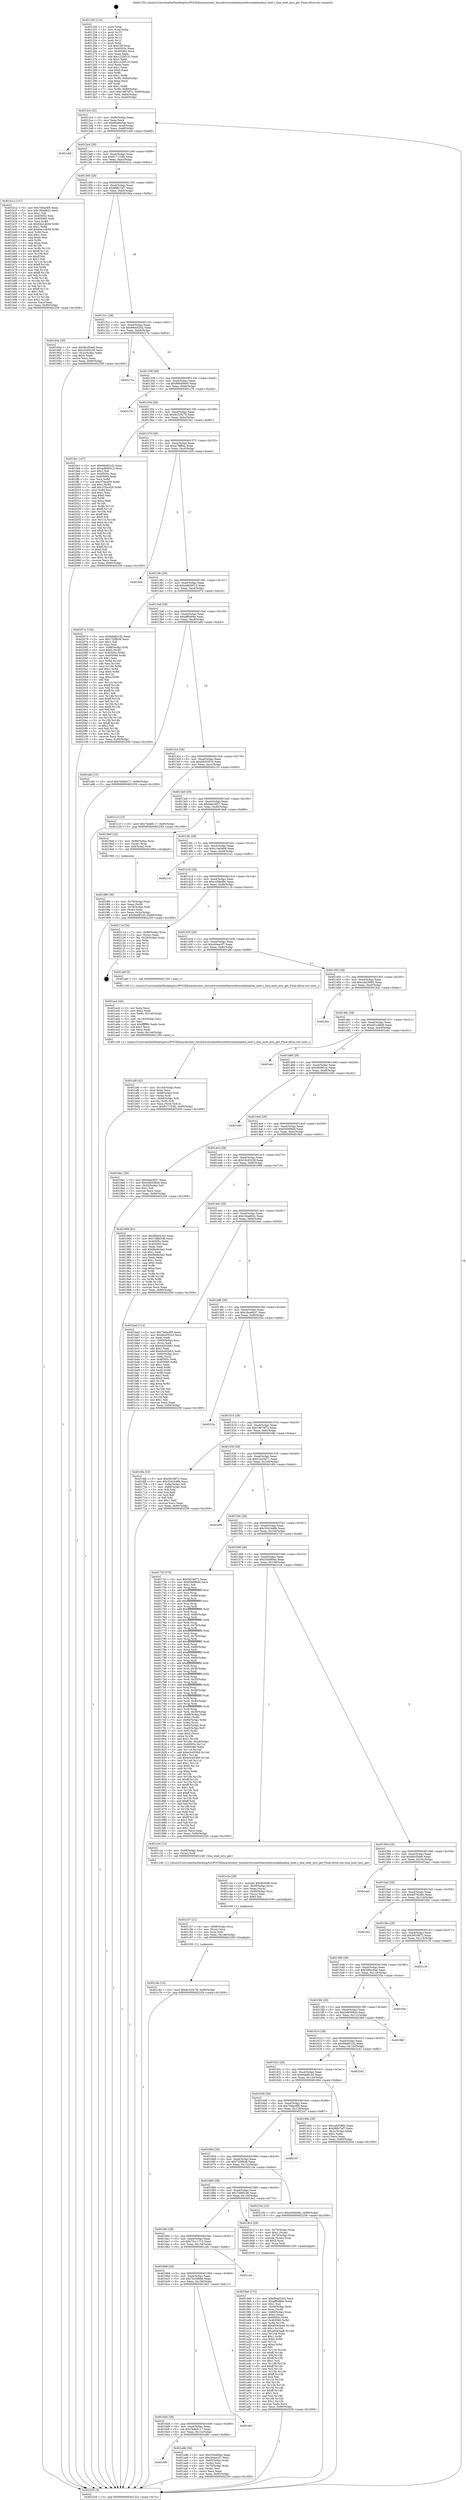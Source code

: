 digraph "0x401250" {
  label = "0x401250 (/mnt/c/Users/mathe/Desktop/tcc/POCII/binaries/extr_linuxdriversnetethernetbrocadebnabna_enet.c_bna_enet_mtu_get_Final-ollvm.out::main(0))"
  labelloc = "t"
  node[shape=record]

  Entry [label="",width=0.3,height=0.3,shape=circle,fillcolor=black,style=filled]
  "0x4012c4" [label="{
     0x4012c4 [32]\l
     | [instrs]\l
     &nbsp;&nbsp;0x4012c4 \<+6\>: mov -0x90(%rbp),%eax\l
     &nbsp;&nbsp;0x4012ca \<+2\>: mov %eax,%ecx\l
     &nbsp;&nbsp;0x4012cc \<+6\>: sub $0x84a845ab,%ecx\l
     &nbsp;&nbsp;0x4012d2 \<+6\>: mov %eax,-0xa4(%rbp)\l
     &nbsp;&nbsp;0x4012d8 \<+6\>: mov %ecx,-0xa8(%rbp)\l
     &nbsp;&nbsp;0x4012de \<+6\>: je 0000000000401cb8 \<main+0xa68\>\l
  }"]
  "0x401cb8" [label="{
     0x401cb8\l
  }", style=dashed]
  "0x4012e4" [label="{
     0x4012e4 [28]\l
     | [instrs]\l
     &nbsp;&nbsp;0x4012e4 \<+5\>: jmp 00000000004012e9 \<main+0x99\>\l
     &nbsp;&nbsp;0x4012e9 \<+6\>: mov -0xa4(%rbp),%eax\l
     &nbsp;&nbsp;0x4012ef \<+5\>: sub $0x917153f2,%eax\l
     &nbsp;&nbsp;0x4012f4 \<+6\>: mov %eax,-0xac(%rbp)\l
     &nbsp;&nbsp;0x4012fa \<+6\>: je 0000000000401b1a \<main+0x8ca\>\l
  }"]
  Exit [label="",width=0.3,height=0.3,shape=circle,fillcolor=black,style=filled,peripheries=2]
  "0x401b1a" [label="{
     0x401b1a [147]\l
     | [instrs]\l
     &nbsp;&nbsp;0x401b1a \<+5\>: mov $0x70dac6f5,%eax\l
     &nbsp;&nbsp;0x401b1f \<+5\>: mov $0x16ba862c,%ecx\l
     &nbsp;&nbsp;0x401b24 \<+2\>: mov $0x1,%dl\l
     &nbsp;&nbsp;0x401b26 \<+7\>: mov 0x40505c,%esi\l
     &nbsp;&nbsp;0x401b2d \<+7\>: mov 0x405060,%edi\l
     &nbsp;&nbsp;0x401b34 \<+3\>: mov %esi,%r8d\l
     &nbsp;&nbsp;0x401b37 \<+7\>: sub $0x64e1db58,%r8d\l
     &nbsp;&nbsp;0x401b3e \<+4\>: sub $0x1,%r8d\l
     &nbsp;&nbsp;0x401b42 \<+7\>: add $0x64e1db58,%r8d\l
     &nbsp;&nbsp;0x401b49 \<+4\>: imul %r8d,%esi\l
     &nbsp;&nbsp;0x401b4d \<+3\>: and $0x1,%esi\l
     &nbsp;&nbsp;0x401b50 \<+3\>: cmp $0x0,%esi\l
     &nbsp;&nbsp;0x401b53 \<+4\>: sete %r9b\l
     &nbsp;&nbsp;0x401b57 \<+3\>: cmp $0xa,%edi\l
     &nbsp;&nbsp;0x401b5a \<+4\>: setl %r10b\l
     &nbsp;&nbsp;0x401b5e \<+3\>: mov %r9b,%r11b\l
     &nbsp;&nbsp;0x401b61 \<+4\>: xor $0xff,%r11b\l
     &nbsp;&nbsp;0x401b65 \<+3\>: mov %r10b,%bl\l
     &nbsp;&nbsp;0x401b68 \<+3\>: xor $0xff,%bl\l
     &nbsp;&nbsp;0x401b6b \<+3\>: xor $0x1,%dl\l
     &nbsp;&nbsp;0x401b6e \<+3\>: mov %r11b,%r14b\l
     &nbsp;&nbsp;0x401b71 \<+4\>: and $0xff,%r14b\l
     &nbsp;&nbsp;0x401b75 \<+3\>: and %dl,%r9b\l
     &nbsp;&nbsp;0x401b78 \<+3\>: mov %bl,%r15b\l
     &nbsp;&nbsp;0x401b7b \<+4\>: and $0xff,%r15b\l
     &nbsp;&nbsp;0x401b7f \<+3\>: and %dl,%r10b\l
     &nbsp;&nbsp;0x401b82 \<+3\>: or %r9b,%r14b\l
     &nbsp;&nbsp;0x401b85 \<+3\>: or %r10b,%r15b\l
     &nbsp;&nbsp;0x401b88 \<+3\>: xor %r15b,%r14b\l
     &nbsp;&nbsp;0x401b8b \<+3\>: or %bl,%r11b\l
     &nbsp;&nbsp;0x401b8e \<+4\>: xor $0xff,%r11b\l
     &nbsp;&nbsp;0x401b92 \<+3\>: or $0x1,%dl\l
     &nbsp;&nbsp;0x401b95 \<+3\>: and %dl,%r11b\l
     &nbsp;&nbsp;0x401b98 \<+3\>: or %r11b,%r14b\l
     &nbsp;&nbsp;0x401b9b \<+4\>: test $0x1,%r14b\l
     &nbsp;&nbsp;0x401b9f \<+3\>: cmovne %ecx,%eax\l
     &nbsp;&nbsp;0x401ba2 \<+6\>: mov %eax,-0x90(%rbp)\l
     &nbsp;&nbsp;0x401ba8 \<+5\>: jmp 0000000000402259 \<main+0x1009\>\l
  }"]
  "0x401300" [label="{
     0x401300 [28]\l
     | [instrs]\l
     &nbsp;&nbsp;0x401300 \<+5\>: jmp 0000000000401305 \<main+0xb5\>\l
     &nbsp;&nbsp;0x401305 \<+6\>: mov -0xa4(%rbp),%eax\l
     &nbsp;&nbsp;0x40130b \<+5\>: sub $0x988c7af7,%eax\l
     &nbsp;&nbsp;0x401310 \<+6\>: mov %eax,-0xb0(%rbp)\l
     &nbsp;&nbsp;0x401316 \<+6\>: je 000000000040194a \<main+0x6fa\>\l
  }"]
  "0x401c6c" [label="{
     0x401c6c [15]\l
     | [instrs]\l
     &nbsp;&nbsp;0x401c6c \<+10\>: movl $0x9c325c76,-0x90(%rbp)\l
     &nbsp;&nbsp;0x401c76 \<+5\>: jmp 0000000000402259 \<main+0x1009\>\l
  }"]
  "0x40194a" [label="{
     0x40194a [30]\l
     | [instrs]\l
     &nbsp;&nbsp;0x40194a \<+5\>: mov $0x46cf5de6,%eax\l
     &nbsp;&nbsp;0x40194f \<+5\>: mov $0x10c65c39,%ecx\l
     &nbsp;&nbsp;0x401954 \<+3\>: mov -0x2c(%rbp),%edx\l
     &nbsp;&nbsp;0x401957 \<+3\>: cmp $0x0,%edx\l
     &nbsp;&nbsp;0x40195a \<+3\>: cmove %ecx,%eax\l
     &nbsp;&nbsp;0x40195d \<+6\>: mov %eax,-0x90(%rbp)\l
     &nbsp;&nbsp;0x401963 \<+5\>: jmp 0000000000402259 \<main+0x1009\>\l
  }"]
  "0x40131c" [label="{
     0x40131c [28]\l
     | [instrs]\l
     &nbsp;&nbsp;0x40131c \<+5\>: jmp 0000000000401321 \<main+0xd1\>\l
     &nbsp;&nbsp;0x401321 \<+6\>: mov -0xa4(%rbp),%eax\l
     &nbsp;&nbsp;0x401327 \<+5\>: sub $0x99ab5202,%eax\l
     &nbsp;&nbsp;0x40132c \<+6\>: mov %eax,-0xb4(%rbp)\l
     &nbsp;&nbsp;0x401332 \<+6\>: je 000000000040217a \<main+0xf2a\>\l
  }"]
  "0x401c57" [label="{
     0x401c57 [21]\l
     | [instrs]\l
     &nbsp;&nbsp;0x401c57 \<+4\>: mov -0x68(%rbp),%rcx\l
     &nbsp;&nbsp;0x401c5b \<+3\>: mov (%rcx),%rcx\l
     &nbsp;&nbsp;0x401c5e \<+3\>: mov %rcx,%rdi\l
     &nbsp;&nbsp;0x401c61 \<+6\>: mov %eax,-0x148(%rbp)\l
     &nbsp;&nbsp;0x401c67 \<+5\>: call 0000000000401030 \<free@plt\>\l
     | [calls]\l
     &nbsp;&nbsp;0x401030 \{1\} (unknown)\l
  }"]
  "0x40217a" [label="{
     0x40217a\l
  }", style=dashed]
  "0x401338" [label="{
     0x401338 [28]\l
     | [instrs]\l
     &nbsp;&nbsp;0x401338 \<+5\>: jmp 000000000040133d \<main+0xed\>\l
     &nbsp;&nbsp;0x40133d \<+6\>: mov -0xa4(%rbp),%eax\l
     &nbsp;&nbsp;0x401343 \<+5\>: sub $0x99b486e0,%eax\l
     &nbsp;&nbsp;0x401348 \<+6\>: mov %eax,-0xb8(%rbp)\l
     &nbsp;&nbsp;0x40134e \<+6\>: je 0000000000401c7b \<main+0xa2b\>\l
  }"]
  "0x401c3a" [label="{
     0x401c3a [29]\l
     | [instrs]\l
     &nbsp;&nbsp;0x401c3a \<+10\>: movabs $0x4030d6,%rdi\l
     &nbsp;&nbsp;0x401c44 \<+4\>: mov -0x58(%rbp),%rcx\l
     &nbsp;&nbsp;0x401c48 \<+2\>: mov %eax,(%rcx)\l
     &nbsp;&nbsp;0x401c4a \<+4\>: mov -0x58(%rbp),%rcx\l
     &nbsp;&nbsp;0x401c4e \<+2\>: mov (%rcx),%esi\l
     &nbsp;&nbsp;0x401c50 \<+2\>: mov $0x0,%al\l
     &nbsp;&nbsp;0x401c52 \<+5\>: call 0000000000401040 \<printf@plt\>\l
     | [calls]\l
     &nbsp;&nbsp;0x401040 \{1\} (unknown)\l
  }"]
  "0x401c7b" [label="{
     0x401c7b\l
  }", style=dashed]
  "0x401354" [label="{
     0x401354 [28]\l
     | [instrs]\l
     &nbsp;&nbsp;0x401354 \<+5\>: jmp 0000000000401359 \<main+0x109\>\l
     &nbsp;&nbsp;0x401359 \<+6\>: mov -0xa4(%rbp),%eax\l
     &nbsp;&nbsp;0x40135f \<+5\>: sub $0x9c325c76,%eax\l
     &nbsp;&nbsp;0x401364 \<+6\>: mov %eax,-0xbc(%rbp)\l
     &nbsp;&nbsp;0x40136a \<+6\>: je 0000000000401fe1 \<main+0xd91\>\l
  }"]
  "0x401af0" [label="{
     0x401af0 [42]\l
     | [instrs]\l
     &nbsp;&nbsp;0x401af0 \<+6\>: mov -0x144(%rbp),%ecx\l
     &nbsp;&nbsp;0x401af6 \<+3\>: imul %eax,%ecx\l
     &nbsp;&nbsp;0x401af9 \<+4\>: mov -0x68(%rbp),%rdi\l
     &nbsp;&nbsp;0x401afd \<+3\>: mov (%rdi),%rdi\l
     &nbsp;&nbsp;0x401b00 \<+4\>: mov -0x60(%rbp),%r8\l
     &nbsp;&nbsp;0x401b04 \<+3\>: movslq (%r8),%r8\l
     &nbsp;&nbsp;0x401b07 \<+4\>: mov %ecx,(%rdi,%r8,4)\l
     &nbsp;&nbsp;0x401b0b \<+10\>: movl $0x917153f2,-0x90(%rbp)\l
     &nbsp;&nbsp;0x401b15 \<+5\>: jmp 0000000000402259 \<main+0x1009\>\l
  }"]
  "0x401fe1" [label="{
     0x401fe1 [147]\l
     | [instrs]\l
     &nbsp;&nbsp;0x401fe1 \<+5\>: mov $0x68a851d2,%eax\l
     &nbsp;&nbsp;0x401fe6 \<+5\>: mov $0xad600013,%ecx\l
     &nbsp;&nbsp;0x401feb \<+2\>: mov $0x1,%dl\l
     &nbsp;&nbsp;0x401fed \<+7\>: mov 0x40505c,%esi\l
     &nbsp;&nbsp;0x401ff4 \<+7\>: mov 0x405060,%edi\l
     &nbsp;&nbsp;0x401ffb \<+3\>: mov %esi,%r8d\l
     &nbsp;&nbsp;0x401ffe \<+7\>: sub $0x37facd29,%r8d\l
     &nbsp;&nbsp;0x402005 \<+4\>: sub $0x1,%r8d\l
     &nbsp;&nbsp;0x402009 \<+7\>: add $0x37facd29,%r8d\l
     &nbsp;&nbsp;0x402010 \<+4\>: imul %r8d,%esi\l
     &nbsp;&nbsp;0x402014 \<+3\>: and $0x1,%esi\l
     &nbsp;&nbsp;0x402017 \<+3\>: cmp $0x0,%esi\l
     &nbsp;&nbsp;0x40201a \<+4\>: sete %r9b\l
     &nbsp;&nbsp;0x40201e \<+3\>: cmp $0xa,%edi\l
     &nbsp;&nbsp;0x402021 \<+4\>: setl %r10b\l
     &nbsp;&nbsp;0x402025 \<+3\>: mov %r9b,%r11b\l
     &nbsp;&nbsp;0x402028 \<+4\>: xor $0xff,%r11b\l
     &nbsp;&nbsp;0x40202c \<+3\>: mov %r10b,%bl\l
     &nbsp;&nbsp;0x40202f \<+3\>: xor $0xff,%bl\l
     &nbsp;&nbsp;0x402032 \<+3\>: xor $0x0,%dl\l
     &nbsp;&nbsp;0x402035 \<+3\>: mov %r11b,%r14b\l
     &nbsp;&nbsp;0x402038 \<+4\>: and $0x0,%r14b\l
     &nbsp;&nbsp;0x40203c \<+3\>: and %dl,%r9b\l
     &nbsp;&nbsp;0x40203f \<+3\>: mov %bl,%r15b\l
     &nbsp;&nbsp;0x402042 \<+4\>: and $0x0,%r15b\l
     &nbsp;&nbsp;0x402046 \<+3\>: and %dl,%r10b\l
     &nbsp;&nbsp;0x402049 \<+3\>: or %r9b,%r14b\l
     &nbsp;&nbsp;0x40204c \<+3\>: or %r10b,%r15b\l
     &nbsp;&nbsp;0x40204f \<+3\>: xor %r15b,%r14b\l
     &nbsp;&nbsp;0x402052 \<+3\>: or %bl,%r11b\l
     &nbsp;&nbsp;0x402055 \<+4\>: xor $0xff,%r11b\l
     &nbsp;&nbsp;0x402059 \<+3\>: or $0x0,%dl\l
     &nbsp;&nbsp;0x40205c \<+3\>: and %dl,%r11b\l
     &nbsp;&nbsp;0x40205f \<+3\>: or %r11b,%r14b\l
     &nbsp;&nbsp;0x402062 \<+4\>: test $0x1,%r14b\l
     &nbsp;&nbsp;0x402066 \<+3\>: cmovne %ecx,%eax\l
     &nbsp;&nbsp;0x402069 \<+6\>: mov %eax,-0x90(%rbp)\l
     &nbsp;&nbsp;0x40206f \<+5\>: jmp 0000000000402259 \<main+0x1009\>\l
  }"]
  "0x401370" [label="{
     0x401370 [28]\l
     | [instrs]\l
     &nbsp;&nbsp;0x401370 \<+5\>: jmp 0000000000401375 \<main+0x125\>\l
     &nbsp;&nbsp;0x401375 \<+6\>: mov -0xa4(%rbp),%eax\l
     &nbsp;&nbsp;0x40137b \<+5\>: sub $0xa74fff4a,%eax\l
     &nbsp;&nbsp;0x401380 \<+6\>: mov %eax,-0xc0(%rbp)\l
     &nbsp;&nbsp;0x401386 \<+6\>: je 0000000000401d3f \<main+0xaef\>\l
  }"]
  "0x401ac4" [label="{
     0x401ac4 [44]\l
     | [instrs]\l
     &nbsp;&nbsp;0x401ac4 \<+2\>: xor %ecx,%ecx\l
     &nbsp;&nbsp;0x401ac6 \<+5\>: mov $0x2,%edx\l
     &nbsp;&nbsp;0x401acb \<+6\>: mov %edx,-0x140(%rbp)\l
     &nbsp;&nbsp;0x401ad1 \<+1\>: cltd\l
     &nbsp;&nbsp;0x401ad2 \<+6\>: mov -0x140(%rbp),%esi\l
     &nbsp;&nbsp;0x401ad8 \<+2\>: idiv %esi\l
     &nbsp;&nbsp;0x401ada \<+6\>: imul $0xfffffffe,%edx,%edx\l
     &nbsp;&nbsp;0x401ae0 \<+3\>: sub $0x1,%ecx\l
     &nbsp;&nbsp;0x401ae3 \<+2\>: sub %ecx,%edx\l
     &nbsp;&nbsp;0x401ae5 \<+6\>: mov %edx,-0x144(%rbp)\l
     &nbsp;&nbsp;0x401aeb \<+5\>: call 0000000000401160 \<next_i\>\l
     | [calls]\l
     &nbsp;&nbsp;0x401160 \{1\} (/mnt/c/Users/mathe/Desktop/tcc/POCII/binaries/extr_linuxdriversnetethernetbrocadebnabna_enet.c_bna_enet_mtu_get_Final-ollvm.out::next_i)\l
  }"]
  "0x401d3f" [label="{
     0x401d3f\l
  }", style=dashed]
  "0x40138c" [label="{
     0x40138c [28]\l
     | [instrs]\l
     &nbsp;&nbsp;0x40138c \<+5\>: jmp 0000000000401391 \<main+0x141\>\l
     &nbsp;&nbsp;0x401391 \<+6\>: mov -0xa4(%rbp),%eax\l
     &nbsp;&nbsp;0x401397 \<+5\>: sub $0xad600013,%eax\l
     &nbsp;&nbsp;0x40139c \<+6\>: mov %eax,-0xc4(%rbp)\l
     &nbsp;&nbsp;0x4013a2 \<+6\>: je 0000000000402074 \<main+0xe24\>\l
  }"]
  "0x4016f0" [label="{
     0x4016f0\l
  }", style=dashed]
  "0x402074" [label="{
     0x402074 [154]\l
     | [instrs]\l
     &nbsp;&nbsp;0x402074 \<+5\>: mov $0x68a851d2,%eax\l
     &nbsp;&nbsp;0x402079 \<+5\>: mov $0x732ff438,%ecx\l
     &nbsp;&nbsp;0x40207e \<+2\>: mov $0x1,%dl\l
     &nbsp;&nbsp;0x402080 \<+2\>: xor %esi,%esi\l
     &nbsp;&nbsp;0x402082 \<+7\>: mov -0x88(%rbp),%rdi\l
     &nbsp;&nbsp;0x402089 \<+6\>: movl $0x0,(%rdi)\l
     &nbsp;&nbsp;0x40208f \<+8\>: mov 0x40505c,%r8d\l
     &nbsp;&nbsp;0x402097 \<+8\>: mov 0x405060,%r9d\l
     &nbsp;&nbsp;0x40209f \<+3\>: sub $0x1,%esi\l
     &nbsp;&nbsp;0x4020a2 \<+3\>: mov %r8d,%r10d\l
     &nbsp;&nbsp;0x4020a5 \<+3\>: add %esi,%r10d\l
     &nbsp;&nbsp;0x4020a8 \<+4\>: imul %r10d,%r8d\l
     &nbsp;&nbsp;0x4020ac \<+4\>: and $0x1,%r8d\l
     &nbsp;&nbsp;0x4020b0 \<+4\>: cmp $0x0,%r8d\l
     &nbsp;&nbsp;0x4020b4 \<+4\>: sete %r11b\l
     &nbsp;&nbsp;0x4020b8 \<+4\>: cmp $0xa,%r9d\l
     &nbsp;&nbsp;0x4020bc \<+3\>: setl %bl\l
     &nbsp;&nbsp;0x4020bf \<+3\>: mov %r11b,%r14b\l
     &nbsp;&nbsp;0x4020c2 \<+4\>: xor $0xff,%r14b\l
     &nbsp;&nbsp;0x4020c6 \<+3\>: mov %bl,%r15b\l
     &nbsp;&nbsp;0x4020c9 \<+4\>: xor $0xff,%r15b\l
     &nbsp;&nbsp;0x4020cd \<+3\>: xor $0x1,%dl\l
     &nbsp;&nbsp;0x4020d0 \<+3\>: mov %r14b,%r12b\l
     &nbsp;&nbsp;0x4020d3 \<+4\>: and $0xff,%r12b\l
     &nbsp;&nbsp;0x4020d7 \<+3\>: and %dl,%r11b\l
     &nbsp;&nbsp;0x4020da \<+3\>: mov %r15b,%r13b\l
     &nbsp;&nbsp;0x4020dd \<+4\>: and $0xff,%r13b\l
     &nbsp;&nbsp;0x4020e1 \<+2\>: and %dl,%bl\l
     &nbsp;&nbsp;0x4020e3 \<+3\>: or %r11b,%r12b\l
     &nbsp;&nbsp;0x4020e6 \<+3\>: or %bl,%r13b\l
     &nbsp;&nbsp;0x4020e9 \<+3\>: xor %r13b,%r12b\l
     &nbsp;&nbsp;0x4020ec \<+3\>: or %r15b,%r14b\l
     &nbsp;&nbsp;0x4020ef \<+4\>: xor $0xff,%r14b\l
     &nbsp;&nbsp;0x4020f3 \<+3\>: or $0x1,%dl\l
     &nbsp;&nbsp;0x4020f6 \<+3\>: and %dl,%r14b\l
     &nbsp;&nbsp;0x4020f9 \<+3\>: or %r14b,%r12b\l
     &nbsp;&nbsp;0x4020fc \<+4\>: test $0x1,%r12b\l
     &nbsp;&nbsp;0x402100 \<+3\>: cmovne %ecx,%eax\l
     &nbsp;&nbsp;0x402103 \<+6\>: mov %eax,-0x90(%rbp)\l
     &nbsp;&nbsp;0x402109 \<+5\>: jmp 0000000000402259 \<main+0x1009\>\l
  }"]
  "0x4013a8" [label="{
     0x4013a8 [28]\l
     | [instrs]\l
     &nbsp;&nbsp;0x4013a8 \<+5\>: jmp 00000000004013ad \<main+0x15d\>\l
     &nbsp;&nbsp;0x4013ad \<+6\>: mov -0xa4(%rbp),%eax\l
     &nbsp;&nbsp;0x4013b3 \<+5\>: sub $0xaff0d94e,%eax\l
     &nbsp;&nbsp;0x4013b8 \<+6\>: mov %eax,-0xc8(%rbp)\l
     &nbsp;&nbsp;0x4013be \<+6\>: je 0000000000401a8c \<main+0x83c\>\l
  }"]
  "0x401a9b" [label="{
     0x401a9b [36]\l
     | [instrs]\l
     &nbsp;&nbsp;0x401a9b \<+5\>: mov $0x334489ac,%eax\l
     &nbsp;&nbsp;0x401aa0 \<+5\>: mov $0xc64ee2f7,%ecx\l
     &nbsp;&nbsp;0x401aa5 \<+4\>: mov -0x60(%rbp),%rdx\l
     &nbsp;&nbsp;0x401aa9 \<+2\>: mov (%rdx),%esi\l
     &nbsp;&nbsp;0x401aab \<+4\>: mov -0x70(%rbp),%rdx\l
     &nbsp;&nbsp;0x401aaf \<+2\>: cmp (%rdx),%esi\l
     &nbsp;&nbsp;0x401ab1 \<+3\>: cmovl %ecx,%eax\l
     &nbsp;&nbsp;0x401ab4 \<+6\>: mov %eax,-0x90(%rbp)\l
     &nbsp;&nbsp;0x401aba \<+5\>: jmp 0000000000402259 \<main+0x1009\>\l
  }"]
  "0x401a8c" [label="{
     0x401a8c [15]\l
     | [instrs]\l
     &nbsp;&nbsp;0x401a8c \<+10\>: movl $0x7bde8117,-0x90(%rbp)\l
     &nbsp;&nbsp;0x401a96 \<+5\>: jmp 0000000000402259 \<main+0x1009\>\l
  }"]
  "0x4013c4" [label="{
     0x4013c4 [28]\l
     | [instrs]\l
     &nbsp;&nbsp;0x4013c4 \<+5\>: jmp 00000000004013c9 \<main+0x179\>\l
     &nbsp;&nbsp;0x4013c9 \<+6\>: mov -0xa4(%rbp),%eax\l
     &nbsp;&nbsp;0x4013cf \<+5\>: sub $0xb6c03510,%eax\l
     &nbsp;&nbsp;0x4013d4 \<+6\>: mov %eax,-0xcc(%rbp)\l
     &nbsp;&nbsp;0x4013da \<+6\>: je 0000000000401c1f \<main+0x9cf\>\l
  }"]
  "0x4016d4" [label="{
     0x4016d4 [28]\l
     | [instrs]\l
     &nbsp;&nbsp;0x4016d4 \<+5\>: jmp 00000000004016d9 \<main+0x489\>\l
     &nbsp;&nbsp;0x4016d9 \<+6\>: mov -0xa4(%rbp),%eax\l
     &nbsp;&nbsp;0x4016df \<+5\>: sub $0x7bde8117,%eax\l
     &nbsp;&nbsp;0x4016e4 \<+6\>: mov %eax,-0x13c(%rbp)\l
     &nbsp;&nbsp;0x4016ea \<+6\>: je 0000000000401a9b \<main+0x84b\>\l
  }"]
  "0x401c1f" [label="{
     0x401c1f [15]\l
     | [instrs]\l
     &nbsp;&nbsp;0x401c1f \<+10\>: movl $0x7bde8117,-0x90(%rbp)\l
     &nbsp;&nbsp;0x401c29 \<+5\>: jmp 0000000000402259 \<main+0x1009\>\l
  }"]
  "0x4013e0" [label="{
     0x4013e0 [28]\l
     | [instrs]\l
     &nbsp;&nbsp;0x4013e0 \<+5\>: jmp 00000000004013e5 \<main+0x195\>\l
     &nbsp;&nbsp;0x4013e5 \<+6\>: mov -0xa4(%rbp),%eax\l
     &nbsp;&nbsp;0x4013eb \<+5\>: sub $0xbdac4f27,%eax\l
     &nbsp;&nbsp;0x4013f0 \<+6\>: mov %eax,-0xd0(%rbp)\l
     &nbsp;&nbsp;0x4013f6 \<+6\>: je 00000000004018e0 \<main+0x690\>\l
  }"]
  "0x401d61" [label="{
     0x401d61\l
  }", style=dashed]
  "0x4018e0" [label="{
     0x4018e0 [16]\l
     | [instrs]\l
     &nbsp;&nbsp;0x4018e0 \<+4\>: mov -0x80(%rbp),%rax\l
     &nbsp;&nbsp;0x4018e4 \<+3\>: mov (%rax),%rax\l
     &nbsp;&nbsp;0x4018e7 \<+4\>: mov 0x8(%rax),%rdi\l
     &nbsp;&nbsp;0x4018eb \<+5\>: call 0000000000401060 \<atoi@plt\>\l
     | [calls]\l
     &nbsp;&nbsp;0x401060 \{1\} (unknown)\l
  }"]
  "0x4013fc" [label="{
     0x4013fc [28]\l
     | [instrs]\l
     &nbsp;&nbsp;0x4013fc \<+5\>: jmp 0000000000401401 \<main+0x1b1\>\l
     &nbsp;&nbsp;0x401401 \<+6\>: mov -0xa4(%rbp),%eax\l
     &nbsp;&nbsp;0x401407 \<+5\>: sub $0xc14e5e00,%eax\l
     &nbsp;&nbsp;0x40140c \<+6\>: mov %eax,-0xd4(%rbp)\l
     &nbsp;&nbsp;0x401412 \<+6\>: je 00000000004021e1 \<main+0xf91\>\l
  }"]
  "0x4016b8" [label="{
     0x4016b8 [28]\l
     | [instrs]\l
     &nbsp;&nbsp;0x4016b8 \<+5\>: jmp 00000000004016bd \<main+0x46d\>\l
     &nbsp;&nbsp;0x4016bd \<+6\>: mov -0xa4(%rbp),%eax\l
     &nbsp;&nbsp;0x4016c3 \<+5\>: sub $0x7bc59666,%eax\l
     &nbsp;&nbsp;0x4016c8 \<+6\>: mov %eax,-0x138(%rbp)\l
     &nbsp;&nbsp;0x4016ce \<+6\>: je 0000000000401d61 \<main+0xb11\>\l
  }"]
  "0x4021e1" [label="{
     0x4021e1\l
  }", style=dashed]
  "0x401418" [label="{
     0x401418 [28]\l
     | [instrs]\l
     &nbsp;&nbsp;0x401418 \<+5\>: jmp 000000000040141d \<main+0x1cd\>\l
     &nbsp;&nbsp;0x40141d \<+6\>: mov -0xa4(%rbp),%eax\l
     &nbsp;&nbsp;0x401423 \<+5\>: sub $0xc458ed9c,%eax\l
     &nbsp;&nbsp;0x401428 \<+6\>: mov %eax,-0xd8(%rbp)\l
     &nbsp;&nbsp;0x40142e \<+6\>: je 000000000040211d \<main+0xecd\>\l
  }"]
  "0x401cdc" [label="{
     0x401cdc\l
  }", style=dashed]
  "0x40211d" [label="{
     0x40211d [24]\l
     | [instrs]\l
     &nbsp;&nbsp;0x40211d \<+7\>: mov -0x88(%rbp),%rax\l
     &nbsp;&nbsp;0x402124 \<+2\>: mov (%rax),%eax\l
     &nbsp;&nbsp;0x402126 \<+4\>: lea -0x28(%rbp),%rsp\l
     &nbsp;&nbsp;0x40212a \<+1\>: pop %rbx\l
     &nbsp;&nbsp;0x40212b \<+2\>: pop %r12\l
     &nbsp;&nbsp;0x40212d \<+2\>: pop %r13\l
     &nbsp;&nbsp;0x40212f \<+2\>: pop %r14\l
     &nbsp;&nbsp;0x402131 \<+2\>: pop %r15\l
     &nbsp;&nbsp;0x402133 \<+1\>: pop %rbp\l
     &nbsp;&nbsp;0x402134 \<+1\>: ret\l
  }"]
  "0x401434" [label="{
     0x401434 [28]\l
     | [instrs]\l
     &nbsp;&nbsp;0x401434 \<+5\>: jmp 0000000000401439 \<main+0x1e9\>\l
     &nbsp;&nbsp;0x401439 \<+6\>: mov -0xa4(%rbp),%eax\l
     &nbsp;&nbsp;0x40143f \<+5\>: sub $0xc64ee2f7,%eax\l
     &nbsp;&nbsp;0x401444 \<+6\>: mov %eax,-0xdc(%rbp)\l
     &nbsp;&nbsp;0x40144a \<+6\>: je 0000000000401abf \<main+0x86f\>\l
  }"]
  "0x4019e0" [label="{
     0x4019e0 [172]\l
     | [instrs]\l
     &nbsp;&nbsp;0x4019e0 \<+5\>: mov $0x99ab5202,%ecx\l
     &nbsp;&nbsp;0x4019e5 \<+5\>: mov $0xaff0d94e,%edx\l
     &nbsp;&nbsp;0x4019ea \<+3\>: mov $0x1,%sil\l
     &nbsp;&nbsp;0x4019ed \<+4\>: mov -0x68(%rbp),%rdi\l
     &nbsp;&nbsp;0x4019f1 \<+3\>: mov %rax,(%rdi)\l
     &nbsp;&nbsp;0x4019f4 \<+4\>: mov -0x60(%rbp),%rax\l
     &nbsp;&nbsp;0x4019f8 \<+6\>: movl $0x0,(%rax)\l
     &nbsp;&nbsp;0x4019fe \<+8\>: mov 0x40505c,%r8d\l
     &nbsp;&nbsp;0x401a06 \<+8\>: mov 0x405060,%r9d\l
     &nbsp;&nbsp;0x401a0e \<+3\>: mov %r8d,%r10d\l
     &nbsp;&nbsp;0x401a11 \<+7\>: add $0xa0043ee8,%r10d\l
     &nbsp;&nbsp;0x401a18 \<+4\>: sub $0x1,%r10d\l
     &nbsp;&nbsp;0x401a1c \<+7\>: sub $0xa0043ee8,%r10d\l
     &nbsp;&nbsp;0x401a23 \<+4\>: imul %r10d,%r8d\l
     &nbsp;&nbsp;0x401a27 \<+4\>: and $0x1,%r8d\l
     &nbsp;&nbsp;0x401a2b \<+4\>: cmp $0x0,%r8d\l
     &nbsp;&nbsp;0x401a2f \<+4\>: sete %r11b\l
     &nbsp;&nbsp;0x401a33 \<+4\>: cmp $0xa,%r9d\l
     &nbsp;&nbsp;0x401a37 \<+3\>: setl %bl\l
     &nbsp;&nbsp;0x401a3a \<+3\>: mov %r11b,%r14b\l
     &nbsp;&nbsp;0x401a3d \<+4\>: xor $0xff,%r14b\l
     &nbsp;&nbsp;0x401a41 \<+3\>: mov %bl,%r15b\l
     &nbsp;&nbsp;0x401a44 \<+4\>: xor $0xff,%r15b\l
     &nbsp;&nbsp;0x401a48 \<+4\>: xor $0x1,%sil\l
     &nbsp;&nbsp;0x401a4c \<+3\>: mov %r14b,%r12b\l
     &nbsp;&nbsp;0x401a4f \<+4\>: and $0xff,%r12b\l
     &nbsp;&nbsp;0x401a53 \<+3\>: and %sil,%r11b\l
     &nbsp;&nbsp;0x401a56 \<+3\>: mov %r15b,%r13b\l
     &nbsp;&nbsp;0x401a59 \<+4\>: and $0xff,%r13b\l
     &nbsp;&nbsp;0x401a5d \<+3\>: and %sil,%bl\l
     &nbsp;&nbsp;0x401a60 \<+3\>: or %r11b,%r12b\l
     &nbsp;&nbsp;0x401a63 \<+3\>: or %bl,%r13b\l
     &nbsp;&nbsp;0x401a66 \<+3\>: xor %r13b,%r12b\l
     &nbsp;&nbsp;0x401a69 \<+3\>: or %r15b,%r14b\l
     &nbsp;&nbsp;0x401a6c \<+4\>: xor $0xff,%r14b\l
     &nbsp;&nbsp;0x401a70 \<+4\>: or $0x1,%sil\l
     &nbsp;&nbsp;0x401a74 \<+3\>: and %sil,%r14b\l
     &nbsp;&nbsp;0x401a77 \<+3\>: or %r14b,%r12b\l
     &nbsp;&nbsp;0x401a7a \<+4\>: test $0x1,%r12b\l
     &nbsp;&nbsp;0x401a7e \<+3\>: cmovne %edx,%ecx\l
     &nbsp;&nbsp;0x401a81 \<+6\>: mov %ecx,-0x90(%rbp)\l
     &nbsp;&nbsp;0x401a87 \<+5\>: jmp 0000000000402259 \<main+0x1009\>\l
  }"]
  "0x401abf" [label="{
     0x401abf [5]\l
     | [instrs]\l
     &nbsp;&nbsp;0x401abf \<+5\>: call 0000000000401160 \<next_i\>\l
     | [calls]\l
     &nbsp;&nbsp;0x401160 \{1\} (/mnt/c/Users/mathe/Desktop/tcc/POCII/binaries/extr_linuxdriversnetethernetbrocadebnabna_enet.c_bna_enet_mtu_get_Final-ollvm.out::next_i)\l
  }"]
  "0x401450" [label="{
     0x401450 [28]\l
     | [instrs]\l
     &nbsp;&nbsp;0x401450 \<+5\>: jmp 0000000000401455 \<main+0x205\>\l
     &nbsp;&nbsp;0x401455 \<+6\>: mov -0xa4(%rbp),%eax\l
     &nbsp;&nbsp;0x40145b \<+5\>: sub $0xcab25882,%eax\l
     &nbsp;&nbsp;0x401460 \<+6\>: mov %eax,-0xe0(%rbp)\l
     &nbsp;&nbsp;0x401466 \<+6\>: je 000000000040192c \<main+0x6dc\>\l
  }"]
  "0x40169c" [label="{
     0x40169c [28]\l
     | [instrs]\l
     &nbsp;&nbsp;0x40169c \<+5\>: jmp 00000000004016a1 \<main+0x451\>\l
     &nbsp;&nbsp;0x4016a1 \<+6\>: mov -0xa4(%rbp),%eax\l
     &nbsp;&nbsp;0x4016a7 \<+5\>: sub $0x75c11715,%eax\l
     &nbsp;&nbsp;0x4016ac \<+6\>: mov %eax,-0x134(%rbp)\l
     &nbsp;&nbsp;0x4016b2 \<+6\>: je 0000000000401cdc \<main+0xa8c\>\l
  }"]
  "0x40192c" [label="{
     0x40192c\l
  }", style=dashed]
  "0x40146c" [label="{
     0x40146c [28]\l
     | [instrs]\l
     &nbsp;&nbsp;0x40146c \<+5\>: jmp 0000000000401471 \<main+0x221\>\l
     &nbsp;&nbsp;0x401471 \<+6\>: mov -0xa4(%rbp),%eax\l
     &nbsp;&nbsp;0x401477 \<+5\>: sub $0xd41e4846,%eax\l
     &nbsp;&nbsp;0x40147c \<+6\>: mov %eax,-0xe4(%rbp)\l
     &nbsp;&nbsp;0x401482 \<+6\>: je 0000000000401eb1 \<main+0xc61\>\l
  }"]
  "0x4019c3" [label="{
     0x4019c3 [29]\l
     | [instrs]\l
     &nbsp;&nbsp;0x4019c3 \<+4\>: mov -0x70(%rbp),%rax\l
     &nbsp;&nbsp;0x4019c7 \<+6\>: movl $0x1,(%rax)\l
     &nbsp;&nbsp;0x4019cd \<+4\>: mov -0x70(%rbp),%rax\l
     &nbsp;&nbsp;0x4019d1 \<+3\>: movslq (%rax),%rax\l
     &nbsp;&nbsp;0x4019d4 \<+4\>: shl $0x2,%rax\l
     &nbsp;&nbsp;0x4019d8 \<+3\>: mov %rax,%rdi\l
     &nbsp;&nbsp;0x4019db \<+5\>: call 0000000000401050 \<malloc@plt\>\l
     | [calls]\l
     &nbsp;&nbsp;0x401050 \{1\} (unknown)\l
  }"]
  "0x401eb1" [label="{
     0x401eb1\l
  }", style=dashed]
  "0x401488" [label="{
     0x401488 [28]\l
     | [instrs]\l
     &nbsp;&nbsp;0x401488 \<+5\>: jmp 000000000040148d \<main+0x23d\>\l
     &nbsp;&nbsp;0x40148d \<+6\>: mov -0xa4(%rbp),%eax\l
     &nbsp;&nbsp;0x401493 \<+5\>: sub $0xd609f1ac,%eax\l
     &nbsp;&nbsp;0x401498 \<+6\>: mov %eax,-0xe8(%rbp)\l
     &nbsp;&nbsp;0x40149e \<+6\>: je 0000000000401e93 \<main+0xc43\>\l
  }"]
  "0x401680" [label="{
     0x401680 [28]\l
     | [instrs]\l
     &nbsp;&nbsp;0x401680 \<+5\>: jmp 0000000000401685 \<main+0x435\>\l
     &nbsp;&nbsp;0x401685 \<+6\>: mov -0xa4(%rbp),%eax\l
     &nbsp;&nbsp;0x40168b \<+5\>: sub $0x748bf1d6,%eax\l
     &nbsp;&nbsp;0x401690 \<+6\>: mov %eax,-0x130(%rbp)\l
     &nbsp;&nbsp;0x401696 \<+6\>: je 00000000004019c3 \<main+0x773\>\l
  }"]
  "0x401e93" [label="{
     0x401e93\l
  }", style=dashed]
  "0x4014a4" [label="{
     0x4014a4 [28]\l
     | [instrs]\l
     &nbsp;&nbsp;0x4014a4 \<+5\>: jmp 00000000004014a9 \<main+0x259\>\l
     &nbsp;&nbsp;0x4014a9 \<+6\>: mov -0xa4(%rbp),%eax\l
     &nbsp;&nbsp;0x4014af \<+5\>: sub $0xf3dd96dd,%eax\l
     &nbsp;&nbsp;0x4014b4 \<+6\>: mov %eax,-0xec(%rbp)\l
     &nbsp;&nbsp;0x4014ba \<+6\>: je 00000000004018a1 \<main+0x651\>\l
  }"]
  "0x40210e" [label="{
     0x40210e [15]\l
     | [instrs]\l
     &nbsp;&nbsp;0x40210e \<+10\>: movl $0xc458ed9c,-0x90(%rbp)\l
     &nbsp;&nbsp;0x402118 \<+5\>: jmp 0000000000402259 \<main+0x1009\>\l
  }"]
  "0x4018a1" [label="{
     0x4018a1 [30]\l
     | [instrs]\l
     &nbsp;&nbsp;0x4018a1 \<+5\>: mov $0xbdac4f27,%eax\l
     &nbsp;&nbsp;0x4018a6 \<+5\>: mov $0x5d65082d,%ecx\l
     &nbsp;&nbsp;0x4018ab \<+3\>: mov -0x2d(%rbp),%dl\l
     &nbsp;&nbsp;0x4018ae \<+3\>: test $0x1,%dl\l
     &nbsp;&nbsp;0x4018b1 \<+3\>: cmovne %ecx,%eax\l
     &nbsp;&nbsp;0x4018b4 \<+6\>: mov %eax,-0x90(%rbp)\l
     &nbsp;&nbsp;0x4018ba \<+5\>: jmp 0000000000402259 \<main+0x1009\>\l
  }"]
  "0x4014c0" [label="{
     0x4014c0 [28]\l
     | [instrs]\l
     &nbsp;&nbsp;0x4014c0 \<+5\>: jmp 00000000004014c5 \<main+0x275\>\l
     &nbsp;&nbsp;0x4014c5 \<+6\>: mov -0xa4(%rbp),%eax\l
     &nbsp;&nbsp;0x4014cb \<+5\>: sub $0x10c65c39,%eax\l
     &nbsp;&nbsp;0x4014d0 \<+6\>: mov %eax,-0xf0(%rbp)\l
     &nbsp;&nbsp;0x4014d6 \<+6\>: je 0000000000401968 \<main+0x718\>\l
  }"]
  "0x401664" [label="{
     0x401664 [28]\l
     | [instrs]\l
     &nbsp;&nbsp;0x401664 \<+5\>: jmp 0000000000401669 \<main+0x419\>\l
     &nbsp;&nbsp;0x401669 \<+6\>: mov -0xa4(%rbp),%eax\l
     &nbsp;&nbsp;0x40166f \<+5\>: sub $0x732ff438,%eax\l
     &nbsp;&nbsp;0x401674 \<+6\>: mov %eax,-0x12c(%rbp)\l
     &nbsp;&nbsp;0x40167a \<+6\>: je 000000000040210e \<main+0xebe\>\l
  }"]
  "0x401968" [label="{
     0x401968 [91]\l
     | [instrs]\l
     &nbsp;&nbsp;0x401968 \<+5\>: mov $0x99ab5202,%eax\l
     &nbsp;&nbsp;0x40196d \<+5\>: mov $0x748bf1d6,%ecx\l
     &nbsp;&nbsp;0x401972 \<+7\>: mov 0x40505c,%edx\l
     &nbsp;&nbsp;0x401979 \<+7\>: mov 0x405060,%esi\l
     &nbsp;&nbsp;0x401980 \<+2\>: mov %edx,%edi\l
     &nbsp;&nbsp;0x401982 \<+6\>: add $0x9be6c0a2,%edi\l
     &nbsp;&nbsp;0x401988 \<+3\>: sub $0x1,%edi\l
     &nbsp;&nbsp;0x40198b \<+6\>: sub $0x9be6c0a2,%edi\l
     &nbsp;&nbsp;0x401991 \<+3\>: imul %edi,%edx\l
     &nbsp;&nbsp;0x401994 \<+3\>: and $0x1,%edx\l
     &nbsp;&nbsp;0x401997 \<+3\>: cmp $0x0,%edx\l
     &nbsp;&nbsp;0x40199a \<+4\>: sete %r8b\l
     &nbsp;&nbsp;0x40199e \<+3\>: cmp $0xa,%esi\l
     &nbsp;&nbsp;0x4019a1 \<+4\>: setl %r9b\l
     &nbsp;&nbsp;0x4019a5 \<+3\>: mov %r8b,%r10b\l
     &nbsp;&nbsp;0x4019a8 \<+3\>: and %r9b,%r10b\l
     &nbsp;&nbsp;0x4019ab \<+3\>: xor %r9b,%r8b\l
     &nbsp;&nbsp;0x4019ae \<+3\>: or %r8b,%r10b\l
     &nbsp;&nbsp;0x4019b1 \<+4\>: test $0x1,%r10b\l
     &nbsp;&nbsp;0x4019b5 \<+3\>: cmovne %ecx,%eax\l
     &nbsp;&nbsp;0x4019b8 \<+6\>: mov %eax,-0x90(%rbp)\l
     &nbsp;&nbsp;0x4019be \<+5\>: jmp 0000000000402259 \<main+0x1009\>\l
  }"]
  "0x4014dc" [label="{
     0x4014dc [28]\l
     | [instrs]\l
     &nbsp;&nbsp;0x4014dc \<+5\>: jmp 00000000004014e1 \<main+0x291\>\l
     &nbsp;&nbsp;0x4014e1 \<+6\>: mov -0xa4(%rbp),%eax\l
     &nbsp;&nbsp;0x4014e7 \<+5\>: sub $0x16ba862c,%eax\l
     &nbsp;&nbsp;0x4014ec \<+6\>: mov %eax,-0xf4(%rbp)\l
     &nbsp;&nbsp;0x4014f2 \<+6\>: je 0000000000401bad \<main+0x95d\>\l
  }"]
  "0x4021b7" [label="{
     0x4021b7\l
  }", style=dashed]
  "0x401bad" [label="{
     0x401bad [114]\l
     | [instrs]\l
     &nbsp;&nbsp;0x401bad \<+5\>: mov $0x70dac6f5,%eax\l
     &nbsp;&nbsp;0x401bb2 \<+5\>: mov $0xb6c03510,%ecx\l
     &nbsp;&nbsp;0x401bb7 \<+2\>: xor %edx,%edx\l
     &nbsp;&nbsp;0x401bb9 \<+4\>: mov -0x60(%rbp),%rsi\l
     &nbsp;&nbsp;0x401bbd \<+2\>: mov (%rsi),%edi\l
     &nbsp;&nbsp;0x401bbf \<+6\>: sub $0xb4402663,%edi\l
     &nbsp;&nbsp;0x401bc5 \<+3\>: add $0x1,%edi\l
     &nbsp;&nbsp;0x401bc8 \<+6\>: add $0xb4402663,%edi\l
     &nbsp;&nbsp;0x401bce \<+4\>: mov -0x60(%rbp),%rsi\l
     &nbsp;&nbsp;0x401bd2 \<+2\>: mov %edi,(%rsi)\l
     &nbsp;&nbsp;0x401bd4 \<+7\>: mov 0x40505c,%edi\l
     &nbsp;&nbsp;0x401bdb \<+8\>: mov 0x405060,%r8d\l
     &nbsp;&nbsp;0x401be3 \<+3\>: sub $0x1,%edx\l
     &nbsp;&nbsp;0x401be6 \<+3\>: mov %edi,%r9d\l
     &nbsp;&nbsp;0x401be9 \<+3\>: add %edx,%r9d\l
     &nbsp;&nbsp;0x401bec \<+4\>: imul %r9d,%edi\l
     &nbsp;&nbsp;0x401bf0 \<+3\>: and $0x1,%edi\l
     &nbsp;&nbsp;0x401bf3 \<+3\>: cmp $0x0,%edi\l
     &nbsp;&nbsp;0x401bf6 \<+4\>: sete %r10b\l
     &nbsp;&nbsp;0x401bfa \<+4\>: cmp $0xa,%r8d\l
     &nbsp;&nbsp;0x401bfe \<+4\>: setl %r11b\l
     &nbsp;&nbsp;0x401c02 \<+3\>: mov %r10b,%bl\l
     &nbsp;&nbsp;0x401c05 \<+3\>: and %r11b,%bl\l
     &nbsp;&nbsp;0x401c08 \<+3\>: xor %r11b,%r10b\l
     &nbsp;&nbsp;0x401c0b \<+3\>: or %r10b,%bl\l
     &nbsp;&nbsp;0x401c0e \<+3\>: test $0x1,%bl\l
     &nbsp;&nbsp;0x401c11 \<+3\>: cmovne %ecx,%eax\l
     &nbsp;&nbsp;0x401c14 \<+6\>: mov %eax,-0x90(%rbp)\l
     &nbsp;&nbsp;0x401c1a \<+5\>: jmp 0000000000402259 \<main+0x1009\>\l
  }"]
  "0x4014f8" [label="{
     0x4014f8 [28]\l
     | [instrs]\l
     &nbsp;&nbsp;0x4014f8 \<+5\>: jmp 00000000004014fd \<main+0x2ad\>\l
     &nbsp;&nbsp;0x4014fd \<+6\>: mov -0xa4(%rbp),%eax\l
     &nbsp;&nbsp;0x401503 \<+5\>: sub $0x18aa6b37,%eax\l
     &nbsp;&nbsp;0x401508 \<+6\>: mov %eax,-0xf8(%rbp)\l
     &nbsp;&nbsp;0x40150e \<+6\>: je 000000000040222e \<main+0xfde\>\l
  }"]
  "0x401648" [label="{
     0x401648 [28]\l
     | [instrs]\l
     &nbsp;&nbsp;0x401648 \<+5\>: jmp 000000000040164d \<main+0x3fd\>\l
     &nbsp;&nbsp;0x40164d \<+6\>: mov -0xa4(%rbp),%eax\l
     &nbsp;&nbsp;0x401653 \<+5\>: sub $0x70dac6f5,%eax\l
     &nbsp;&nbsp;0x401658 \<+6\>: mov %eax,-0x128(%rbp)\l
     &nbsp;&nbsp;0x40165e \<+6\>: je 00000000004021b7 \<main+0xf67\>\l
  }"]
  "0x40222e" [label="{
     0x40222e\l
  }", style=dashed]
  "0x401514" [label="{
     0x401514 [28]\l
     | [instrs]\l
     &nbsp;&nbsp;0x401514 \<+5\>: jmp 0000000000401519 \<main+0x2c9\>\l
     &nbsp;&nbsp;0x401519 \<+6\>: mov -0xa4(%rbp),%eax\l
     &nbsp;&nbsp;0x40151f \<+5\>: sub $0x19870f72,%eax\l
     &nbsp;&nbsp;0x401524 \<+6\>: mov %eax,-0xfc(%rbp)\l
     &nbsp;&nbsp;0x40152a \<+6\>: je 00000000004016fa \<main+0x4aa\>\l
  }"]
  "0x40190e" [label="{
     0x40190e [30]\l
     | [instrs]\l
     &nbsp;&nbsp;0x40190e \<+5\>: mov $0xcab25882,%eax\l
     &nbsp;&nbsp;0x401913 \<+5\>: mov $0x988c7af7,%ecx\l
     &nbsp;&nbsp;0x401918 \<+3\>: mov -0x2c(%rbp),%edx\l
     &nbsp;&nbsp;0x40191b \<+3\>: cmp $0x1,%edx\l
     &nbsp;&nbsp;0x40191e \<+3\>: cmovl %ecx,%eax\l
     &nbsp;&nbsp;0x401921 \<+6\>: mov %eax,-0x90(%rbp)\l
     &nbsp;&nbsp;0x401927 \<+5\>: jmp 0000000000402259 \<main+0x1009\>\l
  }"]
  "0x4016fa" [label="{
     0x4016fa [53]\l
     | [instrs]\l
     &nbsp;&nbsp;0x4016fa \<+5\>: mov $0x581fdf72,%eax\l
     &nbsp;&nbsp;0x4016ff \<+5\>: mov $0x3341b48b,%ecx\l
     &nbsp;&nbsp;0x401704 \<+6\>: mov -0x8a(%rbp),%dl\l
     &nbsp;&nbsp;0x40170a \<+7\>: mov -0x89(%rbp),%sil\l
     &nbsp;&nbsp;0x401711 \<+3\>: mov %dl,%dil\l
     &nbsp;&nbsp;0x401714 \<+3\>: and %sil,%dil\l
     &nbsp;&nbsp;0x401717 \<+3\>: xor %sil,%dl\l
     &nbsp;&nbsp;0x40171a \<+3\>: or %dl,%dil\l
     &nbsp;&nbsp;0x40171d \<+4\>: test $0x1,%dil\l
     &nbsp;&nbsp;0x401721 \<+3\>: cmovne %ecx,%eax\l
     &nbsp;&nbsp;0x401724 \<+6\>: mov %eax,-0x90(%rbp)\l
     &nbsp;&nbsp;0x40172a \<+5\>: jmp 0000000000402259 \<main+0x1009\>\l
  }"]
  "0x401530" [label="{
     0x401530 [28]\l
     | [instrs]\l
     &nbsp;&nbsp;0x401530 \<+5\>: jmp 0000000000401535 \<main+0x2e5\>\l
     &nbsp;&nbsp;0x401535 \<+6\>: mov -0xa4(%rbp),%eax\l
     &nbsp;&nbsp;0x40153b \<+5\>: sub $0x22ce3d71,%eax\l
     &nbsp;&nbsp;0x401540 \<+6\>: mov %eax,-0x100(%rbp)\l
     &nbsp;&nbsp;0x401546 \<+6\>: je 0000000000401df4 \<main+0xba4\>\l
  }"]
  "0x402259" [label="{
     0x402259 [5]\l
     | [instrs]\l
     &nbsp;&nbsp;0x402259 \<+5\>: jmp 00000000004012c4 \<main+0x74\>\l
  }"]
  "0x401250" [label="{
     0x401250 [116]\l
     | [instrs]\l
     &nbsp;&nbsp;0x401250 \<+1\>: push %rbp\l
     &nbsp;&nbsp;0x401251 \<+3\>: mov %rsp,%rbp\l
     &nbsp;&nbsp;0x401254 \<+2\>: push %r15\l
     &nbsp;&nbsp;0x401256 \<+2\>: push %r14\l
     &nbsp;&nbsp;0x401258 \<+2\>: push %r13\l
     &nbsp;&nbsp;0x40125a \<+2\>: push %r12\l
     &nbsp;&nbsp;0x40125c \<+1\>: push %rbx\l
     &nbsp;&nbsp;0x40125d \<+7\>: sub $0x138,%rsp\l
     &nbsp;&nbsp;0x401264 \<+7\>: mov 0x40505c,%eax\l
     &nbsp;&nbsp;0x40126b \<+7\>: mov 0x405060,%ecx\l
     &nbsp;&nbsp;0x401272 \<+2\>: mov %eax,%edx\l
     &nbsp;&nbsp;0x401274 \<+6\>: add $0x122bf125,%edx\l
     &nbsp;&nbsp;0x40127a \<+3\>: sub $0x1,%edx\l
     &nbsp;&nbsp;0x40127d \<+6\>: sub $0x122bf125,%edx\l
     &nbsp;&nbsp;0x401283 \<+3\>: imul %edx,%eax\l
     &nbsp;&nbsp;0x401286 \<+3\>: and $0x1,%eax\l
     &nbsp;&nbsp;0x401289 \<+3\>: cmp $0x0,%eax\l
     &nbsp;&nbsp;0x40128c \<+4\>: sete %r8b\l
     &nbsp;&nbsp;0x401290 \<+4\>: and $0x1,%r8b\l
     &nbsp;&nbsp;0x401294 \<+7\>: mov %r8b,-0x8a(%rbp)\l
     &nbsp;&nbsp;0x40129b \<+3\>: cmp $0xa,%ecx\l
     &nbsp;&nbsp;0x40129e \<+4\>: setl %r8b\l
     &nbsp;&nbsp;0x4012a2 \<+4\>: and $0x1,%r8b\l
     &nbsp;&nbsp;0x4012a6 \<+7\>: mov %r8b,-0x89(%rbp)\l
     &nbsp;&nbsp;0x4012ad \<+10\>: movl $0x19870f72,-0x90(%rbp)\l
     &nbsp;&nbsp;0x4012b7 \<+6\>: mov %edi,-0x94(%rbp)\l
     &nbsp;&nbsp;0x4012bd \<+7\>: mov %rsi,-0xa0(%rbp)\l
  }"]
  "0x40162c" [label="{
     0x40162c [28]\l
     | [instrs]\l
     &nbsp;&nbsp;0x40162c \<+5\>: jmp 0000000000401631 \<main+0x3e1\>\l
     &nbsp;&nbsp;0x401631 \<+6\>: mov -0xa4(%rbp),%eax\l
     &nbsp;&nbsp;0x401637 \<+5\>: sub $0x6ae8f145,%eax\l
     &nbsp;&nbsp;0x40163c \<+6\>: mov %eax,-0x124(%rbp)\l
     &nbsp;&nbsp;0x401642 \<+6\>: je 000000000040190e \<main+0x6be\>\l
  }"]
  "0x401df4" [label="{
     0x401df4\l
  }", style=dashed]
  "0x40154c" [label="{
     0x40154c [28]\l
     | [instrs]\l
     &nbsp;&nbsp;0x40154c \<+5\>: jmp 0000000000401551 \<main+0x301\>\l
     &nbsp;&nbsp;0x401551 \<+6\>: mov -0xa4(%rbp),%eax\l
     &nbsp;&nbsp;0x401557 \<+5\>: sub $0x3341b48b,%eax\l
     &nbsp;&nbsp;0x40155c \<+6\>: mov %eax,-0x104(%rbp)\l
     &nbsp;&nbsp;0x401562 \<+6\>: je 000000000040172f \<main+0x4df\>\l
  }"]
  "0x402242" [label="{
     0x402242\l
  }", style=dashed]
  "0x40172f" [label="{
     0x40172f [370]\l
     | [instrs]\l
     &nbsp;&nbsp;0x40172f \<+5\>: mov $0x581fdf72,%eax\l
     &nbsp;&nbsp;0x401734 \<+5\>: mov $0xf3dd96dd,%ecx\l
     &nbsp;&nbsp;0x401739 \<+2\>: mov $0x1,%dl\l
     &nbsp;&nbsp;0x40173b \<+3\>: mov %rsp,%rsi\l
     &nbsp;&nbsp;0x40173e \<+4\>: add $0xfffffffffffffff0,%rsi\l
     &nbsp;&nbsp;0x401742 \<+3\>: mov %rsi,%rsp\l
     &nbsp;&nbsp;0x401745 \<+7\>: mov %rsi,-0x88(%rbp)\l
     &nbsp;&nbsp;0x40174c \<+3\>: mov %rsp,%rsi\l
     &nbsp;&nbsp;0x40174f \<+4\>: add $0xfffffffffffffff0,%rsi\l
     &nbsp;&nbsp;0x401753 \<+3\>: mov %rsi,%rsp\l
     &nbsp;&nbsp;0x401756 \<+3\>: mov %rsp,%rdi\l
     &nbsp;&nbsp;0x401759 \<+4\>: add $0xfffffffffffffff0,%rdi\l
     &nbsp;&nbsp;0x40175d \<+3\>: mov %rdi,%rsp\l
     &nbsp;&nbsp;0x401760 \<+4\>: mov %rdi,-0x80(%rbp)\l
     &nbsp;&nbsp;0x401764 \<+3\>: mov %rsp,%rdi\l
     &nbsp;&nbsp;0x401767 \<+4\>: add $0xfffffffffffffff0,%rdi\l
     &nbsp;&nbsp;0x40176b \<+3\>: mov %rdi,%rsp\l
     &nbsp;&nbsp;0x40176e \<+4\>: mov %rdi,-0x78(%rbp)\l
     &nbsp;&nbsp;0x401772 \<+3\>: mov %rsp,%rdi\l
     &nbsp;&nbsp;0x401775 \<+4\>: add $0xfffffffffffffff0,%rdi\l
     &nbsp;&nbsp;0x401779 \<+3\>: mov %rdi,%rsp\l
     &nbsp;&nbsp;0x40177c \<+4\>: mov %rdi,-0x70(%rbp)\l
     &nbsp;&nbsp;0x401780 \<+3\>: mov %rsp,%rdi\l
     &nbsp;&nbsp;0x401783 \<+4\>: add $0xfffffffffffffff0,%rdi\l
     &nbsp;&nbsp;0x401787 \<+3\>: mov %rdi,%rsp\l
     &nbsp;&nbsp;0x40178a \<+4\>: mov %rdi,-0x68(%rbp)\l
     &nbsp;&nbsp;0x40178e \<+3\>: mov %rsp,%rdi\l
     &nbsp;&nbsp;0x401791 \<+4\>: add $0xfffffffffffffff0,%rdi\l
     &nbsp;&nbsp;0x401795 \<+3\>: mov %rdi,%rsp\l
     &nbsp;&nbsp;0x401798 \<+4\>: mov %rdi,-0x60(%rbp)\l
     &nbsp;&nbsp;0x40179c \<+3\>: mov %rsp,%rdi\l
     &nbsp;&nbsp;0x40179f \<+4\>: add $0xfffffffffffffff0,%rdi\l
     &nbsp;&nbsp;0x4017a3 \<+3\>: mov %rdi,%rsp\l
     &nbsp;&nbsp;0x4017a6 \<+4\>: mov %rdi,-0x58(%rbp)\l
     &nbsp;&nbsp;0x4017aa \<+3\>: mov %rsp,%rdi\l
     &nbsp;&nbsp;0x4017ad \<+4\>: add $0xfffffffffffffff0,%rdi\l
     &nbsp;&nbsp;0x4017b1 \<+3\>: mov %rdi,%rsp\l
     &nbsp;&nbsp;0x4017b4 \<+4\>: mov %rdi,-0x50(%rbp)\l
     &nbsp;&nbsp;0x4017b8 \<+3\>: mov %rsp,%rdi\l
     &nbsp;&nbsp;0x4017bb \<+4\>: add $0xfffffffffffffff0,%rdi\l
     &nbsp;&nbsp;0x4017bf \<+3\>: mov %rdi,%rsp\l
     &nbsp;&nbsp;0x4017c2 \<+4\>: mov %rdi,-0x48(%rbp)\l
     &nbsp;&nbsp;0x4017c6 \<+3\>: mov %rsp,%rdi\l
     &nbsp;&nbsp;0x4017c9 \<+4\>: add $0xfffffffffffffff0,%rdi\l
     &nbsp;&nbsp;0x4017cd \<+3\>: mov %rdi,%rsp\l
     &nbsp;&nbsp;0x4017d0 \<+4\>: mov %rdi,-0x40(%rbp)\l
     &nbsp;&nbsp;0x4017d4 \<+3\>: mov %rsp,%rdi\l
     &nbsp;&nbsp;0x4017d7 \<+4\>: add $0xfffffffffffffff0,%rdi\l
     &nbsp;&nbsp;0x4017db \<+3\>: mov %rdi,%rsp\l
     &nbsp;&nbsp;0x4017de \<+4\>: mov %rdi,-0x38(%rbp)\l
     &nbsp;&nbsp;0x4017e2 \<+7\>: mov -0x88(%rbp),%rdi\l
     &nbsp;&nbsp;0x4017e9 \<+6\>: movl $0x0,(%rdi)\l
     &nbsp;&nbsp;0x4017ef \<+7\>: mov -0x94(%rbp),%r8d\l
     &nbsp;&nbsp;0x4017f6 \<+3\>: mov %r8d,(%rsi)\l
     &nbsp;&nbsp;0x4017f9 \<+4\>: mov -0x80(%rbp),%rdi\l
     &nbsp;&nbsp;0x4017fd \<+7\>: mov -0xa0(%rbp),%r9\l
     &nbsp;&nbsp;0x401804 \<+3\>: mov %r9,(%rdi)\l
     &nbsp;&nbsp;0x401807 \<+3\>: cmpl $0x2,(%rsi)\l
     &nbsp;&nbsp;0x40180a \<+4\>: setne %r10b\l
     &nbsp;&nbsp;0x40180e \<+4\>: and $0x1,%r10b\l
     &nbsp;&nbsp;0x401812 \<+4\>: mov %r10b,-0x2d(%rbp)\l
     &nbsp;&nbsp;0x401816 \<+8\>: mov 0x40505c,%r11d\l
     &nbsp;&nbsp;0x40181e \<+7\>: mov 0x405060,%ebx\l
     &nbsp;&nbsp;0x401825 \<+3\>: mov %r11d,%r14d\l
     &nbsp;&nbsp;0x401828 \<+7\>: add $0xe3cd33b9,%r14d\l
     &nbsp;&nbsp;0x40182f \<+4\>: sub $0x1,%r14d\l
     &nbsp;&nbsp;0x401833 \<+7\>: sub $0xe3cd33b9,%r14d\l
     &nbsp;&nbsp;0x40183a \<+4\>: imul %r14d,%r11d\l
     &nbsp;&nbsp;0x40183e \<+4\>: and $0x1,%r11d\l
     &nbsp;&nbsp;0x401842 \<+4\>: cmp $0x0,%r11d\l
     &nbsp;&nbsp;0x401846 \<+4\>: sete %r10b\l
     &nbsp;&nbsp;0x40184a \<+3\>: cmp $0xa,%ebx\l
     &nbsp;&nbsp;0x40184d \<+4\>: setl %r15b\l
     &nbsp;&nbsp;0x401851 \<+3\>: mov %r10b,%r12b\l
     &nbsp;&nbsp;0x401854 \<+4\>: xor $0xff,%r12b\l
     &nbsp;&nbsp;0x401858 \<+3\>: mov %r15b,%r13b\l
     &nbsp;&nbsp;0x40185b \<+4\>: xor $0xff,%r13b\l
     &nbsp;&nbsp;0x40185f \<+3\>: xor $0x1,%dl\l
     &nbsp;&nbsp;0x401862 \<+3\>: mov %r12b,%sil\l
     &nbsp;&nbsp;0x401865 \<+4\>: and $0xff,%sil\l
     &nbsp;&nbsp;0x401869 \<+3\>: and %dl,%r10b\l
     &nbsp;&nbsp;0x40186c \<+3\>: mov %r13b,%dil\l
     &nbsp;&nbsp;0x40186f \<+4\>: and $0xff,%dil\l
     &nbsp;&nbsp;0x401873 \<+3\>: and %dl,%r15b\l
     &nbsp;&nbsp;0x401876 \<+3\>: or %r10b,%sil\l
     &nbsp;&nbsp;0x401879 \<+3\>: or %r15b,%dil\l
     &nbsp;&nbsp;0x40187c \<+3\>: xor %dil,%sil\l
     &nbsp;&nbsp;0x40187f \<+3\>: or %r13b,%r12b\l
     &nbsp;&nbsp;0x401882 \<+4\>: xor $0xff,%r12b\l
     &nbsp;&nbsp;0x401886 \<+3\>: or $0x1,%dl\l
     &nbsp;&nbsp;0x401889 \<+3\>: and %dl,%r12b\l
     &nbsp;&nbsp;0x40188c \<+3\>: or %r12b,%sil\l
     &nbsp;&nbsp;0x40188f \<+4\>: test $0x1,%sil\l
     &nbsp;&nbsp;0x401893 \<+3\>: cmovne %ecx,%eax\l
     &nbsp;&nbsp;0x401896 \<+6\>: mov %eax,-0x90(%rbp)\l
     &nbsp;&nbsp;0x40189c \<+5\>: jmp 0000000000402259 \<main+0x1009\>\l
  }"]
  "0x401568" [label="{
     0x401568 [28]\l
     | [instrs]\l
     &nbsp;&nbsp;0x401568 \<+5\>: jmp 000000000040156d \<main+0x31d\>\l
     &nbsp;&nbsp;0x40156d \<+6\>: mov -0xa4(%rbp),%eax\l
     &nbsp;&nbsp;0x401573 \<+5\>: sub $0x334489ac,%eax\l
     &nbsp;&nbsp;0x401578 \<+6\>: mov %eax,-0x108(%rbp)\l
     &nbsp;&nbsp;0x40157e \<+6\>: je 0000000000401c2e \<main+0x9de\>\l
  }"]
  "0x401610" [label="{
     0x401610 [28]\l
     | [instrs]\l
     &nbsp;&nbsp;0x401610 \<+5\>: jmp 0000000000401615 \<main+0x3c5\>\l
     &nbsp;&nbsp;0x401615 \<+6\>: mov -0xa4(%rbp),%eax\l
     &nbsp;&nbsp;0x40161b \<+5\>: sub $0x68a851d2,%eax\l
     &nbsp;&nbsp;0x401620 \<+6\>: mov %eax,-0x120(%rbp)\l
     &nbsp;&nbsp;0x401626 \<+6\>: je 0000000000402242 \<main+0xff2\>\l
  }"]
  "0x4018f0" [label="{
     0x4018f0 [30]\l
     | [instrs]\l
     &nbsp;&nbsp;0x4018f0 \<+4\>: mov -0x78(%rbp),%rdi\l
     &nbsp;&nbsp;0x4018f4 \<+2\>: mov %eax,(%rdi)\l
     &nbsp;&nbsp;0x4018f6 \<+4\>: mov -0x78(%rbp),%rdi\l
     &nbsp;&nbsp;0x4018fa \<+2\>: mov (%rdi),%eax\l
     &nbsp;&nbsp;0x4018fc \<+3\>: mov %eax,-0x2c(%rbp)\l
     &nbsp;&nbsp;0x4018ff \<+10\>: movl $0x6ae8f145,-0x90(%rbp)\l
     &nbsp;&nbsp;0x401909 \<+5\>: jmp 0000000000402259 \<main+0x1009\>\l
  }"]
  "0x4018bf" [label="{
     0x4018bf\l
  }", style=dashed]
  "0x401c2e" [label="{
     0x401c2e [12]\l
     | [instrs]\l
     &nbsp;&nbsp;0x401c2e \<+4\>: mov -0x68(%rbp),%rax\l
     &nbsp;&nbsp;0x401c32 \<+3\>: mov (%rax),%rdi\l
     &nbsp;&nbsp;0x401c35 \<+5\>: call 0000000000401240 \<bna_enet_mtu_get\>\l
     | [calls]\l
     &nbsp;&nbsp;0x401240 \{1\} (/mnt/c/Users/mathe/Desktop/tcc/POCII/binaries/extr_linuxdriversnetethernetbrocadebnabna_enet.c_bna_enet_mtu_get_Final-ollvm.out::bna_enet_mtu_get)\l
  }"]
  "0x401584" [label="{
     0x401584 [28]\l
     | [instrs]\l
     &nbsp;&nbsp;0x401584 \<+5\>: jmp 0000000000401589 \<main+0x339\>\l
     &nbsp;&nbsp;0x401589 \<+6\>: mov -0xa4(%rbp),%eax\l
     &nbsp;&nbsp;0x40158f \<+5\>: sub $0x46cf5de6,%eax\l
     &nbsp;&nbsp;0x401594 \<+6\>: mov %eax,-0x10c(%rbp)\l
     &nbsp;&nbsp;0x40159a \<+6\>: je 0000000000401ea2 \<main+0xc52\>\l
  }"]
  "0x4015f4" [label="{
     0x4015f4 [28]\l
     | [instrs]\l
     &nbsp;&nbsp;0x4015f4 \<+5\>: jmp 00000000004015f9 \<main+0x3a9\>\l
     &nbsp;&nbsp;0x4015f9 \<+6\>: mov -0xa4(%rbp),%eax\l
     &nbsp;&nbsp;0x4015ff \<+5\>: sub $0x5d65082d,%eax\l
     &nbsp;&nbsp;0x401604 \<+6\>: mov %eax,-0x11c(%rbp)\l
     &nbsp;&nbsp;0x40160a \<+6\>: je 00000000004018bf \<main+0x66f\>\l
  }"]
  "0x401ea2" [label="{
     0x401ea2\l
  }", style=dashed]
  "0x4015a0" [label="{
     0x4015a0 [28]\l
     | [instrs]\l
     &nbsp;&nbsp;0x4015a0 \<+5\>: jmp 00000000004015a5 \<main+0x355\>\l
     &nbsp;&nbsp;0x4015a5 \<+6\>: mov -0xa4(%rbp),%eax\l
     &nbsp;&nbsp;0x4015ab \<+5\>: sub $0x48792e8c,%eax\l
     &nbsp;&nbsp;0x4015b0 \<+6\>: mov %eax,-0x110(%rbp)\l
     &nbsp;&nbsp;0x4015b6 \<+6\>: je 0000000000401fd2 \<main+0xd82\>\l
  }"]
  "0x401f3a" [label="{
     0x401f3a\l
  }", style=dashed]
  "0x401fd2" [label="{
     0x401fd2\l
  }", style=dashed]
  "0x4015bc" [label="{
     0x4015bc [28]\l
     | [instrs]\l
     &nbsp;&nbsp;0x4015bc \<+5\>: jmp 00000000004015c1 \<main+0x371\>\l
     &nbsp;&nbsp;0x4015c1 \<+6\>: mov -0xa4(%rbp),%eax\l
     &nbsp;&nbsp;0x4015c7 \<+5\>: sub $0x581fdf72,%eax\l
     &nbsp;&nbsp;0x4015cc \<+6\>: mov %eax,-0x114(%rbp)\l
     &nbsp;&nbsp;0x4015d2 \<+6\>: je 0000000000402135 \<main+0xee5\>\l
  }"]
  "0x4015d8" [label="{
     0x4015d8 [28]\l
     | [instrs]\l
     &nbsp;&nbsp;0x4015d8 \<+5\>: jmp 00000000004015dd \<main+0x38d\>\l
     &nbsp;&nbsp;0x4015dd \<+6\>: mov -0xa4(%rbp),%eax\l
     &nbsp;&nbsp;0x4015e3 \<+5\>: sub $0x598ec5ed,%eax\l
     &nbsp;&nbsp;0x4015e8 \<+6\>: mov %eax,-0x118(%rbp)\l
     &nbsp;&nbsp;0x4015ee \<+6\>: je 0000000000401f3a \<main+0xcea\>\l
  }"]
  "0x402135" [label="{
     0x402135\l
  }", style=dashed]
  Entry -> "0x401250" [label=" 1"]
  "0x4012c4" -> "0x401cb8" [label=" 0"]
  "0x4012c4" -> "0x4012e4" [label=" 20"]
  "0x40211d" -> Exit [label=" 1"]
  "0x4012e4" -> "0x401b1a" [label=" 1"]
  "0x4012e4" -> "0x401300" [label=" 19"]
  "0x40210e" -> "0x402259" [label=" 1"]
  "0x401300" -> "0x40194a" [label=" 1"]
  "0x401300" -> "0x40131c" [label=" 18"]
  "0x402074" -> "0x402259" [label=" 1"]
  "0x40131c" -> "0x40217a" [label=" 0"]
  "0x40131c" -> "0x401338" [label=" 18"]
  "0x401fe1" -> "0x402259" [label=" 1"]
  "0x401338" -> "0x401c7b" [label=" 0"]
  "0x401338" -> "0x401354" [label=" 18"]
  "0x401c6c" -> "0x402259" [label=" 1"]
  "0x401354" -> "0x401fe1" [label=" 1"]
  "0x401354" -> "0x401370" [label=" 17"]
  "0x401c57" -> "0x401c6c" [label=" 1"]
  "0x401370" -> "0x401d3f" [label=" 0"]
  "0x401370" -> "0x40138c" [label=" 17"]
  "0x401c3a" -> "0x401c57" [label=" 1"]
  "0x40138c" -> "0x402074" [label=" 1"]
  "0x40138c" -> "0x4013a8" [label=" 16"]
  "0x401c2e" -> "0x401c3a" [label=" 1"]
  "0x4013a8" -> "0x401a8c" [label=" 1"]
  "0x4013a8" -> "0x4013c4" [label=" 15"]
  "0x401c1f" -> "0x402259" [label=" 1"]
  "0x4013c4" -> "0x401c1f" [label=" 1"]
  "0x4013c4" -> "0x4013e0" [label=" 14"]
  "0x401b1a" -> "0x402259" [label=" 1"]
  "0x4013e0" -> "0x4018e0" [label=" 1"]
  "0x4013e0" -> "0x4013fc" [label=" 13"]
  "0x401af0" -> "0x402259" [label=" 1"]
  "0x4013fc" -> "0x4021e1" [label=" 0"]
  "0x4013fc" -> "0x401418" [label=" 13"]
  "0x401abf" -> "0x401ac4" [label=" 1"]
  "0x401418" -> "0x40211d" [label=" 1"]
  "0x401418" -> "0x401434" [label=" 12"]
  "0x401a9b" -> "0x402259" [label=" 2"]
  "0x401434" -> "0x401abf" [label=" 1"]
  "0x401434" -> "0x401450" [label=" 11"]
  "0x4016d4" -> "0x401a9b" [label=" 2"]
  "0x401450" -> "0x40192c" [label=" 0"]
  "0x401450" -> "0x40146c" [label=" 11"]
  "0x401bad" -> "0x402259" [label=" 1"]
  "0x40146c" -> "0x401eb1" [label=" 0"]
  "0x40146c" -> "0x401488" [label=" 11"]
  "0x4016b8" -> "0x4016d4" [label=" 2"]
  "0x401488" -> "0x401e93" [label=" 0"]
  "0x401488" -> "0x4014a4" [label=" 11"]
  "0x401ac4" -> "0x401af0" [label=" 1"]
  "0x4014a4" -> "0x4018a1" [label=" 1"]
  "0x4014a4" -> "0x4014c0" [label=" 10"]
  "0x40169c" -> "0x4016b8" [label=" 2"]
  "0x4014c0" -> "0x401968" [label=" 1"]
  "0x4014c0" -> "0x4014dc" [label=" 9"]
  "0x4016d4" -> "0x4016f0" [label=" 0"]
  "0x4014dc" -> "0x401bad" [label=" 1"]
  "0x4014dc" -> "0x4014f8" [label=" 8"]
  "0x401a8c" -> "0x402259" [label=" 1"]
  "0x4014f8" -> "0x40222e" [label=" 0"]
  "0x4014f8" -> "0x401514" [label=" 8"]
  "0x4019c3" -> "0x4019e0" [label=" 1"]
  "0x401514" -> "0x4016fa" [label=" 1"]
  "0x401514" -> "0x401530" [label=" 7"]
  "0x4016fa" -> "0x402259" [label=" 1"]
  "0x401250" -> "0x4012c4" [label=" 1"]
  "0x402259" -> "0x4012c4" [label=" 19"]
  "0x401680" -> "0x40169c" [label=" 2"]
  "0x401530" -> "0x401df4" [label=" 0"]
  "0x401530" -> "0x40154c" [label=" 7"]
  "0x4016b8" -> "0x401d61" [label=" 0"]
  "0x40154c" -> "0x40172f" [label=" 1"]
  "0x40154c" -> "0x401568" [label=" 6"]
  "0x401664" -> "0x401680" [label=" 3"]
  "0x40172f" -> "0x402259" [label=" 1"]
  "0x4018a1" -> "0x402259" [label=" 1"]
  "0x4018e0" -> "0x4018f0" [label=" 1"]
  "0x4018f0" -> "0x402259" [label=" 1"]
  "0x40169c" -> "0x401cdc" [label=" 0"]
  "0x401568" -> "0x401c2e" [label=" 1"]
  "0x401568" -> "0x401584" [label=" 5"]
  "0x401648" -> "0x401664" [label=" 4"]
  "0x401584" -> "0x401ea2" [label=" 0"]
  "0x401584" -> "0x4015a0" [label=" 5"]
  "0x4019e0" -> "0x402259" [label=" 1"]
  "0x4015a0" -> "0x401fd2" [label=" 0"]
  "0x4015a0" -> "0x4015bc" [label=" 5"]
  "0x401968" -> "0x402259" [label=" 1"]
  "0x4015bc" -> "0x402135" [label=" 0"]
  "0x4015bc" -> "0x4015d8" [label=" 5"]
  "0x40194a" -> "0x402259" [label=" 1"]
  "0x4015d8" -> "0x401f3a" [label=" 0"]
  "0x4015d8" -> "0x4015f4" [label=" 5"]
  "0x401648" -> "0x4021b7" [label=" 0"]
  "0x4015f4" -> "0x4018bf" [label=" 0"]
  "0x4015f4" -> "0x401610" [label=" 5"]
  "0x401664" -> "0x40210e" [label=" 1"]
  "0x401610" -> "0x402242" [label=" 0"]
  "0x401610" -> "0x40162c" [label=" 5"]
  "0x401680" -> "0x4019c3" [label=" 1"]
  "0x40162c" -> "0x40190e" [label=" 1"]
  "0x40162c" -> "0x401648" [label=" 4"]
  "0x40190e" -> "0x402259" [label=" 1"]
}

